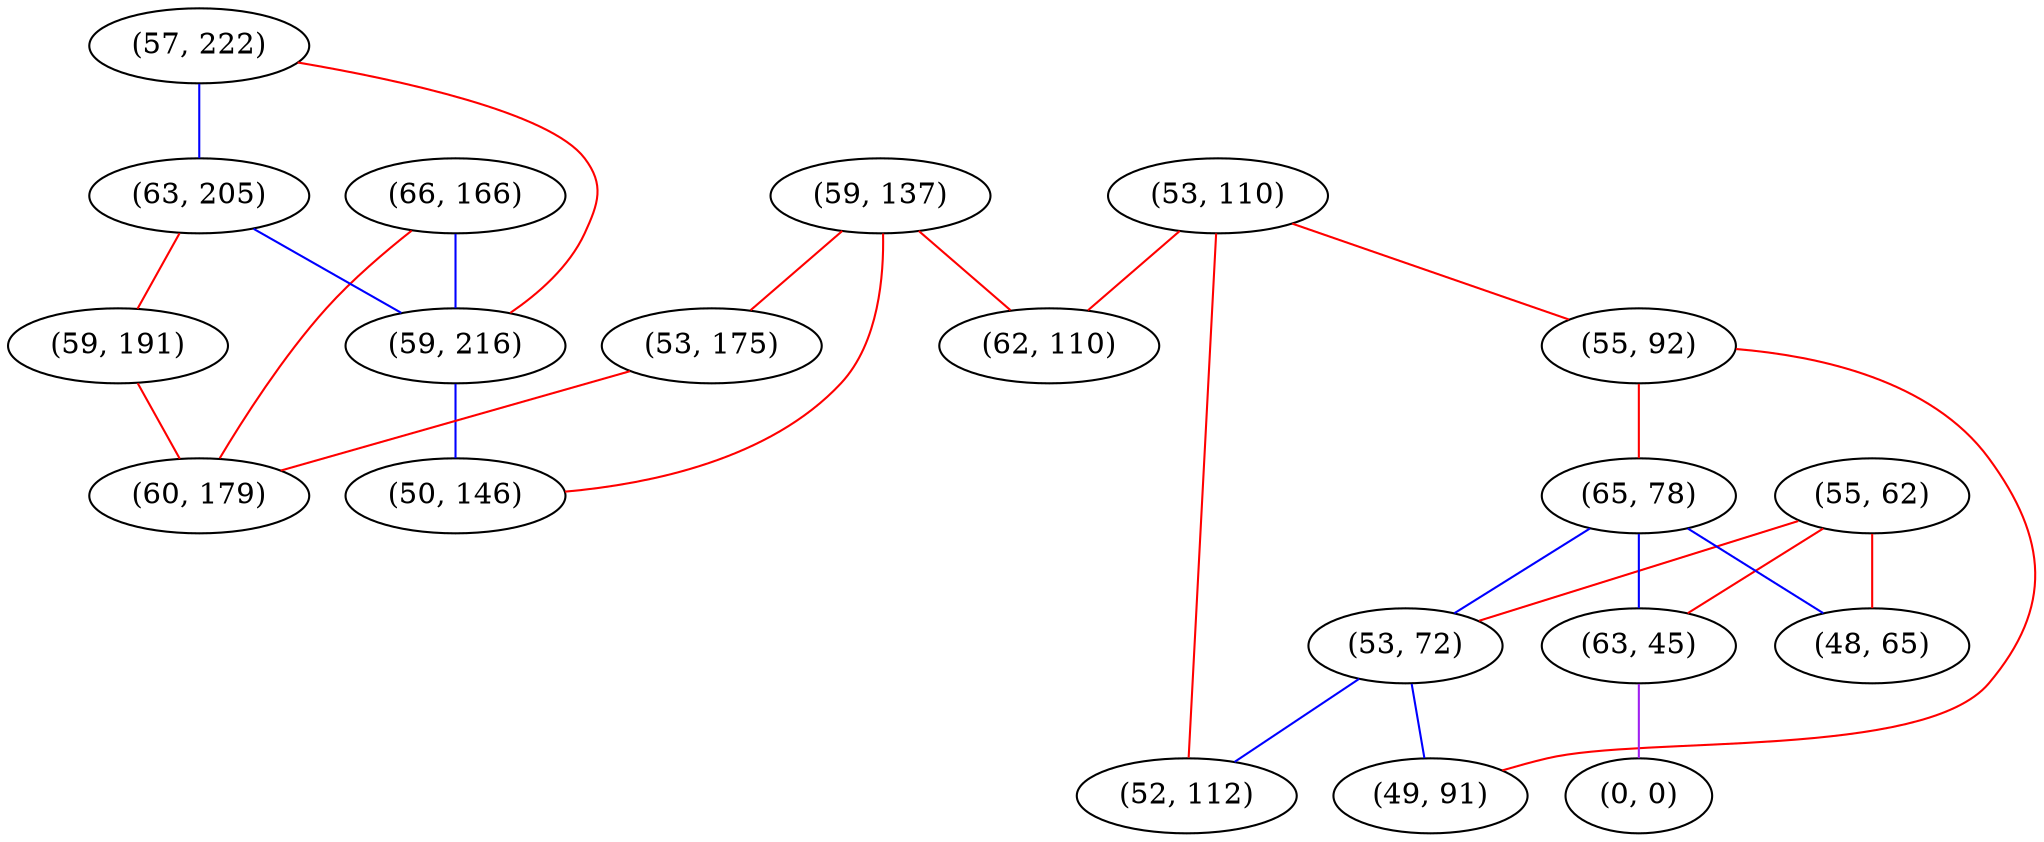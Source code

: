 graph "" {
"(53, 110)";
"(55, 62)";
"(59, 137)";
"(57, 222)";
"(62, 110)";
"(55, 92)";
"(66, 166)";
"(65, 78)";
"(53, 72)";
"(63, 205)";
"(48, 65)";
"(59, 216)";
"(63, 45)";
"(0, 0)";
"(50, 146)";
"(53, 175)";
"(59, 191)";
"(49, 91)";
"(60, 179)";
"(52, 112)";
"(53, 110)" -- "(55, 92)"  [color=red, key=0, weight=1];
"(53, 110)" -- "(62, 110)"  [color=red, key=0, weight=1];
"(53, 110)" -- "(52, 112)"  [color=red, key=0, weight=1];
"(55, 62)" -- "(48, 65)"  [color=red, key=0, weight=1];
"(55, 62)" -- "(63, 45)"  [color=red, key=0, weight=1];
"(55, 62)" -- "(53, 72)"  [color=red, key=0, weight=1];
"(59, 137)" -- "(53, 175)"  [color=red, key=0, weight=1];
"(59, 137)" -- "(50, 146)"  [color=red, key=0, weight=1];
"(59, 137)" -- "(62, 110)"  [color=red, key=0, weight=1];
"(57, 222)" -- "(59, 216)"  [color=red, key=0, weight=1];
"(57, 222)" -- "(63, 205)"  [color=blue, key=0, weight=3];
"(55, 92)" -- "(49, 91)"  [color=red, key=0, weight=1];
"(55, 92)" -- "(65, 78)"  [color=red, key=0, weight=1];
"(66, 166)" -- "(59, 216)"  [color=blue, key=0, weight=3];
"(66, 166)" -- "(60, 179)"  [color=red, key=0, weight=1];
"(65, 78)" -- "(48, 65)"  [color=blue, key=0, weight=3];
"(65, 78)" -- "(63, 45)"  [color=blue, key=0, weight=3];
"(65, 78)" -- "(53, 72)"  [color=blue, key=0, weight=3];
"(53, 72)" -- "(49, 91)"  [color=blue, key=0, weight=3];
"(53, 72)" -- "(52, 112)"  [color=blue, key=0, weight=3];
"(63, 205)" -- "(59, 216)"  [color=blue, key=0, weight=3];
"(63, 205)" -- "(59, 191)"  [color=red, key=0, weight=1];
"(59, 216)" -- "(50, 146)"  [color=blue, key=0, weight=3];
"(63, 45)" -- "(0, 0)"  [color=purple, key=0, weight=4];
"(53, 175)" -- "(60, 179)"  [color=red, key=0, weight=1];
"(59, 191)" -- "(60, 179)"  [color=red, key=0, weight=1];
}
